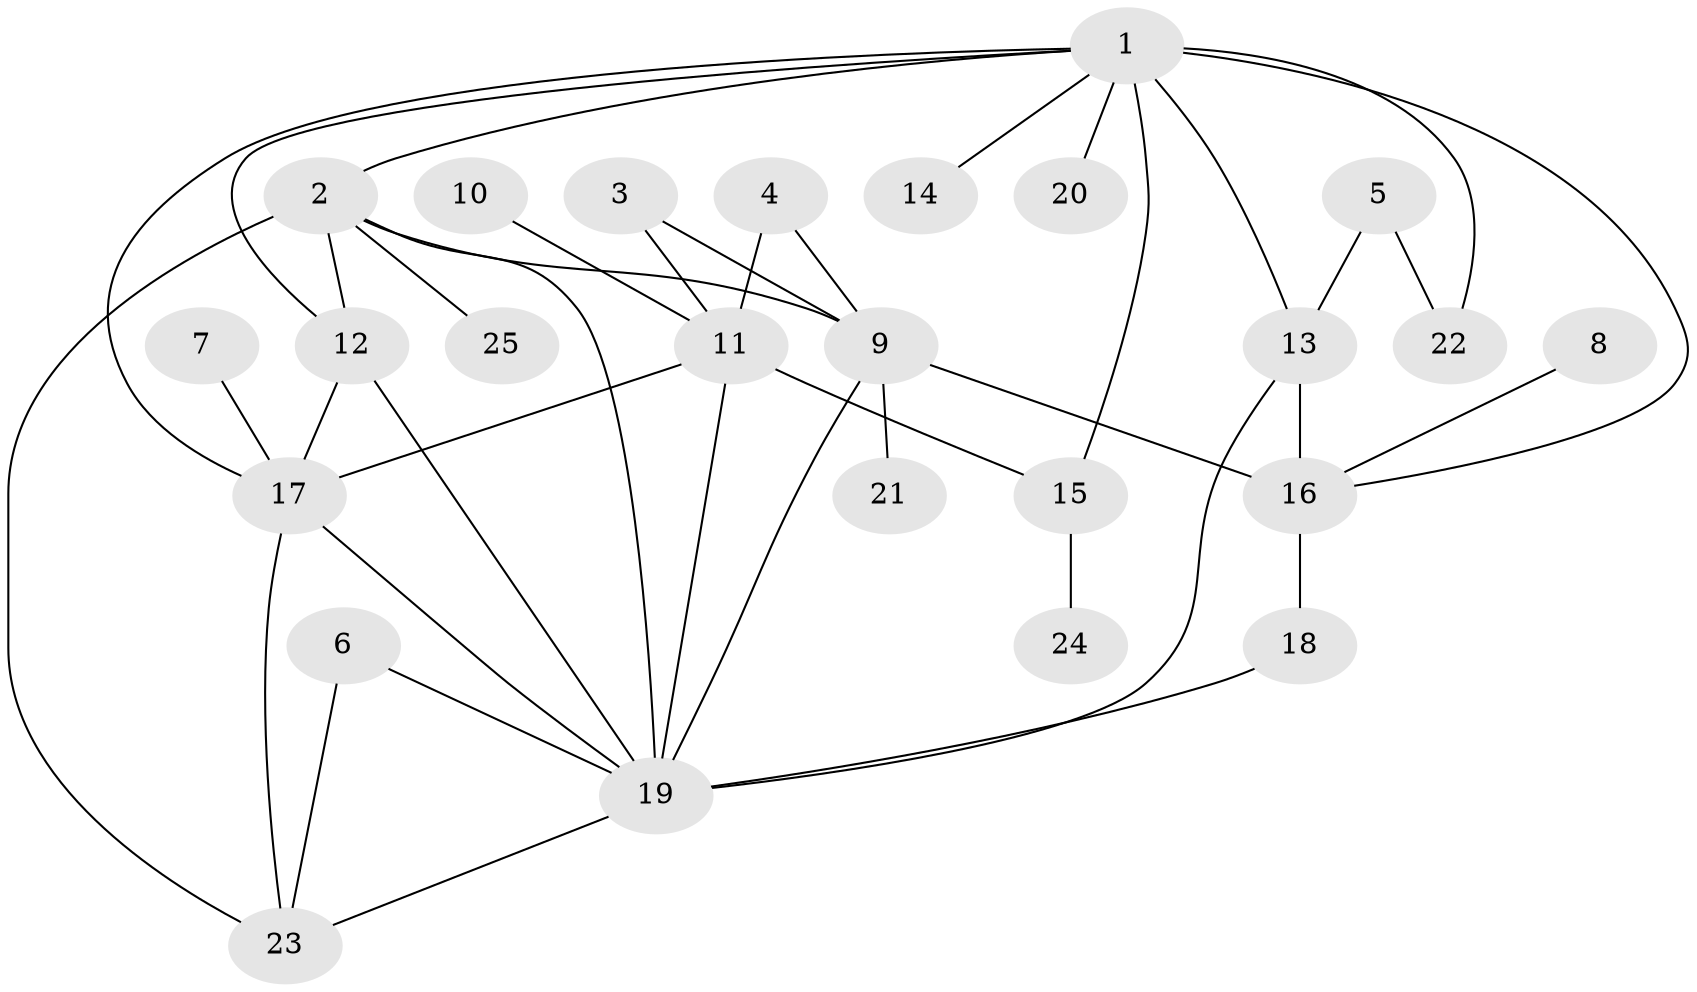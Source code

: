 // original degree distribution, {3: 0.3, 7: 0.02, 4: 0.12, 5: 0.08, 2: 0.24, 1: 0.2, 6: 0.04}
// Generated by graph-tools (version 1.1) at 2025/25/03/09/25 03:25:33]
// undirected, 25 vertices, 41 edges
graph export_dot {
graph [start="1"]
  node [color=gray90,style=filled];
  1;
  2;
  3;
  4;
  5;
  6;
  7;
  8;
  9;
  10;
  11;
  12;
  13;
  14;
  15;
  16;
  17;
  18;
  19;
  20;
  21;
  22;
  23;
  24;
  25;
  1 -- 2 [weight=1.0];
  1 -- 12 [weight=1.0];
  1 -- 13 [weight=1.0];
  1 -- 14 [weight=1.0];
  1 -- 15 [weight=2.0];
  1 -- 16 [weight=1.0];
  1 -- 17 [weight=1.0];
  1 -- 20 [weight=1.0];
  1 -- 22 [weight=1.0];
  2 -- 9 [weight=1.0];
  2 -- 12 [weight=1.0];
  2 -- 19 [weight=1.0];
  2 -- 23 [weight=1.0];
  2 -- 25 [weight=1.0];
  3 -- 9 [weight=1.0];
  3 -- 11 [weight=1.0];
  4 -- 9 [weight=1.0];
  4 -- 11 [weight=1.0];
  5 -- 13 [weight=1.0];
  5 -- 22 [weight=1.0];
  6 -- 19 [weight=1.0];
  6 -- 23 [weight=1.0];
  7 -- 17 [weight=1.0];
  8 -- 16 [weight=1.0];
  9 -- 16 [weight=2.0];
  9 -- 19 [weight=1.0];
  9 -- 21 [weight=1.0];
  10 -- 11 [weight=1.0];
  11 -- 15 [weight=1.0];
  11 -- 17 [weight=1.0];
  11 -- 19 [weight=1.0];
  12 -- 17 [weight=1.0];
  12 -- 19 [weight=1.0];
  13 -- 16 [weight=2.0];
  13 -- 19 [weight=2.0];
  15 -- 24 [weight=1.0];
  16 -- 18 [weight=2.0];
  17 -- 19 [weight=1.0];
  17 -- 23 [weight=1.0];
  18 -- 19 [weight=1.0];
  19 -- 23 [weight=1.0];
}
